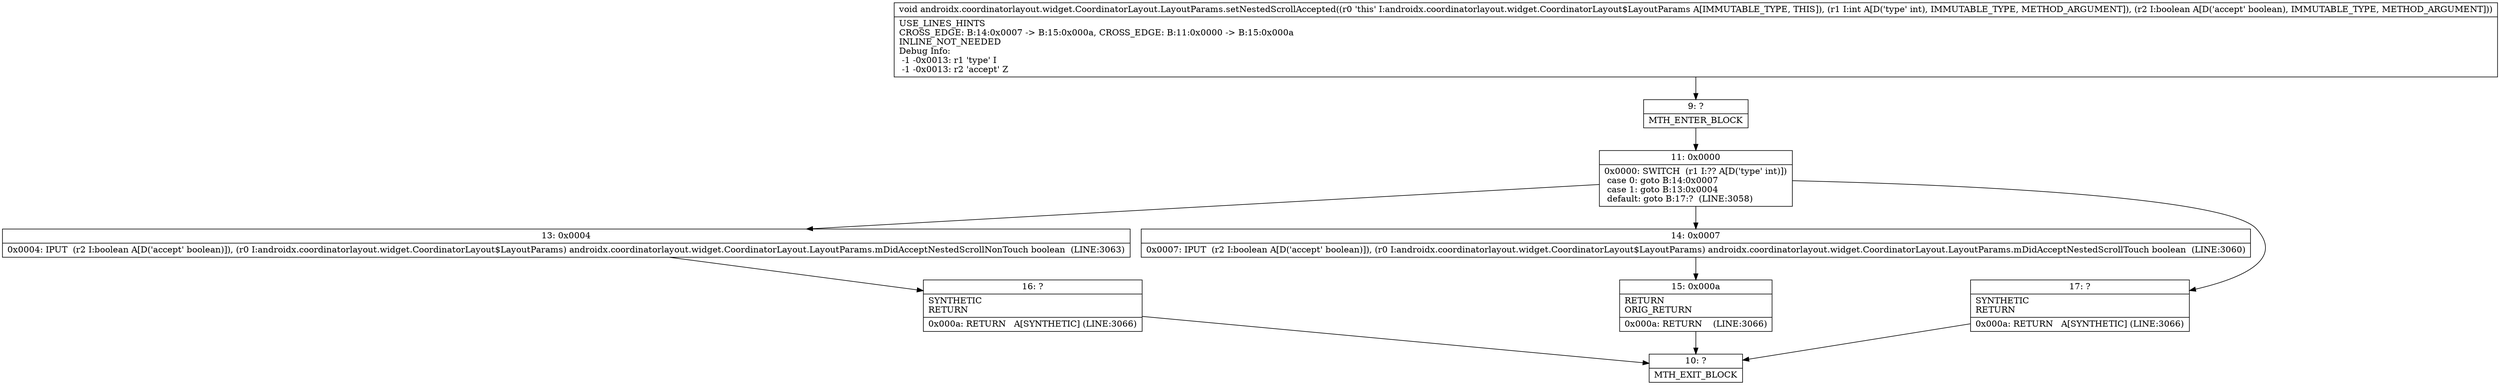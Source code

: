 digraph "CFG forandroidx.coordinatorlayout.widget.CoordinatorLayout.LayoutParams.setNestedScrollAccepted(IZ)V" {
Node_9 [shape=record,label="{9\:\ ?|MTH_ENTER_BLOCK\l}"];
Node_11 [shape=record,label="{11\:\ 0x0000|0x0000: SWITCH  (r1 I:?? A[D('type' int)])\l case 0: goto B:14:0x0007\l case 1: goto B:13:0x0004\l default: goto B:17:?  (LINE:3058)\l}"];
Node_13 [shape=record,label="{13\:\ 0x0004|0x0004: IPUT  (r2 I:boolean A[D('accept' boolean)]), (r0 I:androidx.coordinatorlayout.widget.CoordinatorLayout$LayoutParams) androidx.coordinatorlayout.widget.CoordinatorLayout.LayoutParams.mDidAcceptNestedScrollNonTouch boolean  (LINE:3063)\l}"];
Node_16 [shape=record,label="{16\:\ ?|SYNTHETIC\lRETURN\l|0x000a: RETURN   A[SYNTHETIC] (LINE:3066)\l}"];
Node_10 [shape=record,label="{10\:\ ?|MTH_EXIT_BLOCK\l}"];
Node_14 [shape=record,label="{14\:\ 0x0007|0x0007: IPUT  (r2 I:boolean A[D('accept' boolean)]), (r0 I:androidx.coordinatorlayout.widget.CoordinatorLayout$LayoutParams) androidx.coordinatorlayout.widget.CoordinatorLayout.LayoutParams.mDidAcceptNestedScrollTouch boolean  (LINE:3060)\l}"];
Node_15 [shape=record,label="{15\:\ 0x000a|RETURN\lORIG_RETURN\l|0x000a: RETURN    (LINE:3066)\l}"];
Node_17 [shape=record,label="{17\:\ ?|SYNTHETIC\lRETURN\l|0x000a: RETURN   A[SYNTHETIC] (LINE:3066)\l}"];
MethodNode[shape=record,label="{void androidx.coordinatorlayout.widget.CoordinatorLayout.LayoutParams.setNestedScrollAccepted((r0 'this' I:androidx.coordinatorlayout.widget.CoordinatorLayout$LayoutParams A[IMMUTABLE_TYPE, THIS]), (r1 I:int A[D('type' int), IMMUTABLE_TYPE, METHOD_ARGUMENT]), (r2 I:boolean A[D('accept' boolean), IMMUTABLE_TYPE, METHOD_ARGUMENT]))  | USE_LINES_HINTS\lCROSS_EDGE: B:14:0x0007 \-\> B:15:0x000a, CROSS_EDGE: B:11:0x0000 \-\> B:15:0x000a\lINLINE_NOT_NEEDED\lDebug Info:\l  \-1 \-0x0013: r1 'type' I\l  \-1 \-0x0013: r2 'accept' Z\l}"];
MethodNode -> Node_9;Node_9 -> Node_11;
Node_11 -> Node_13;
Node_11 -> Node_14;
Node_11 -> Node_17;
Node_13 -> Node_16;
Node_16 -> Node_10;
Node_14 -> Node_15;
Node_15 -> Node_10;
Node_17 -> Node_10;
}

